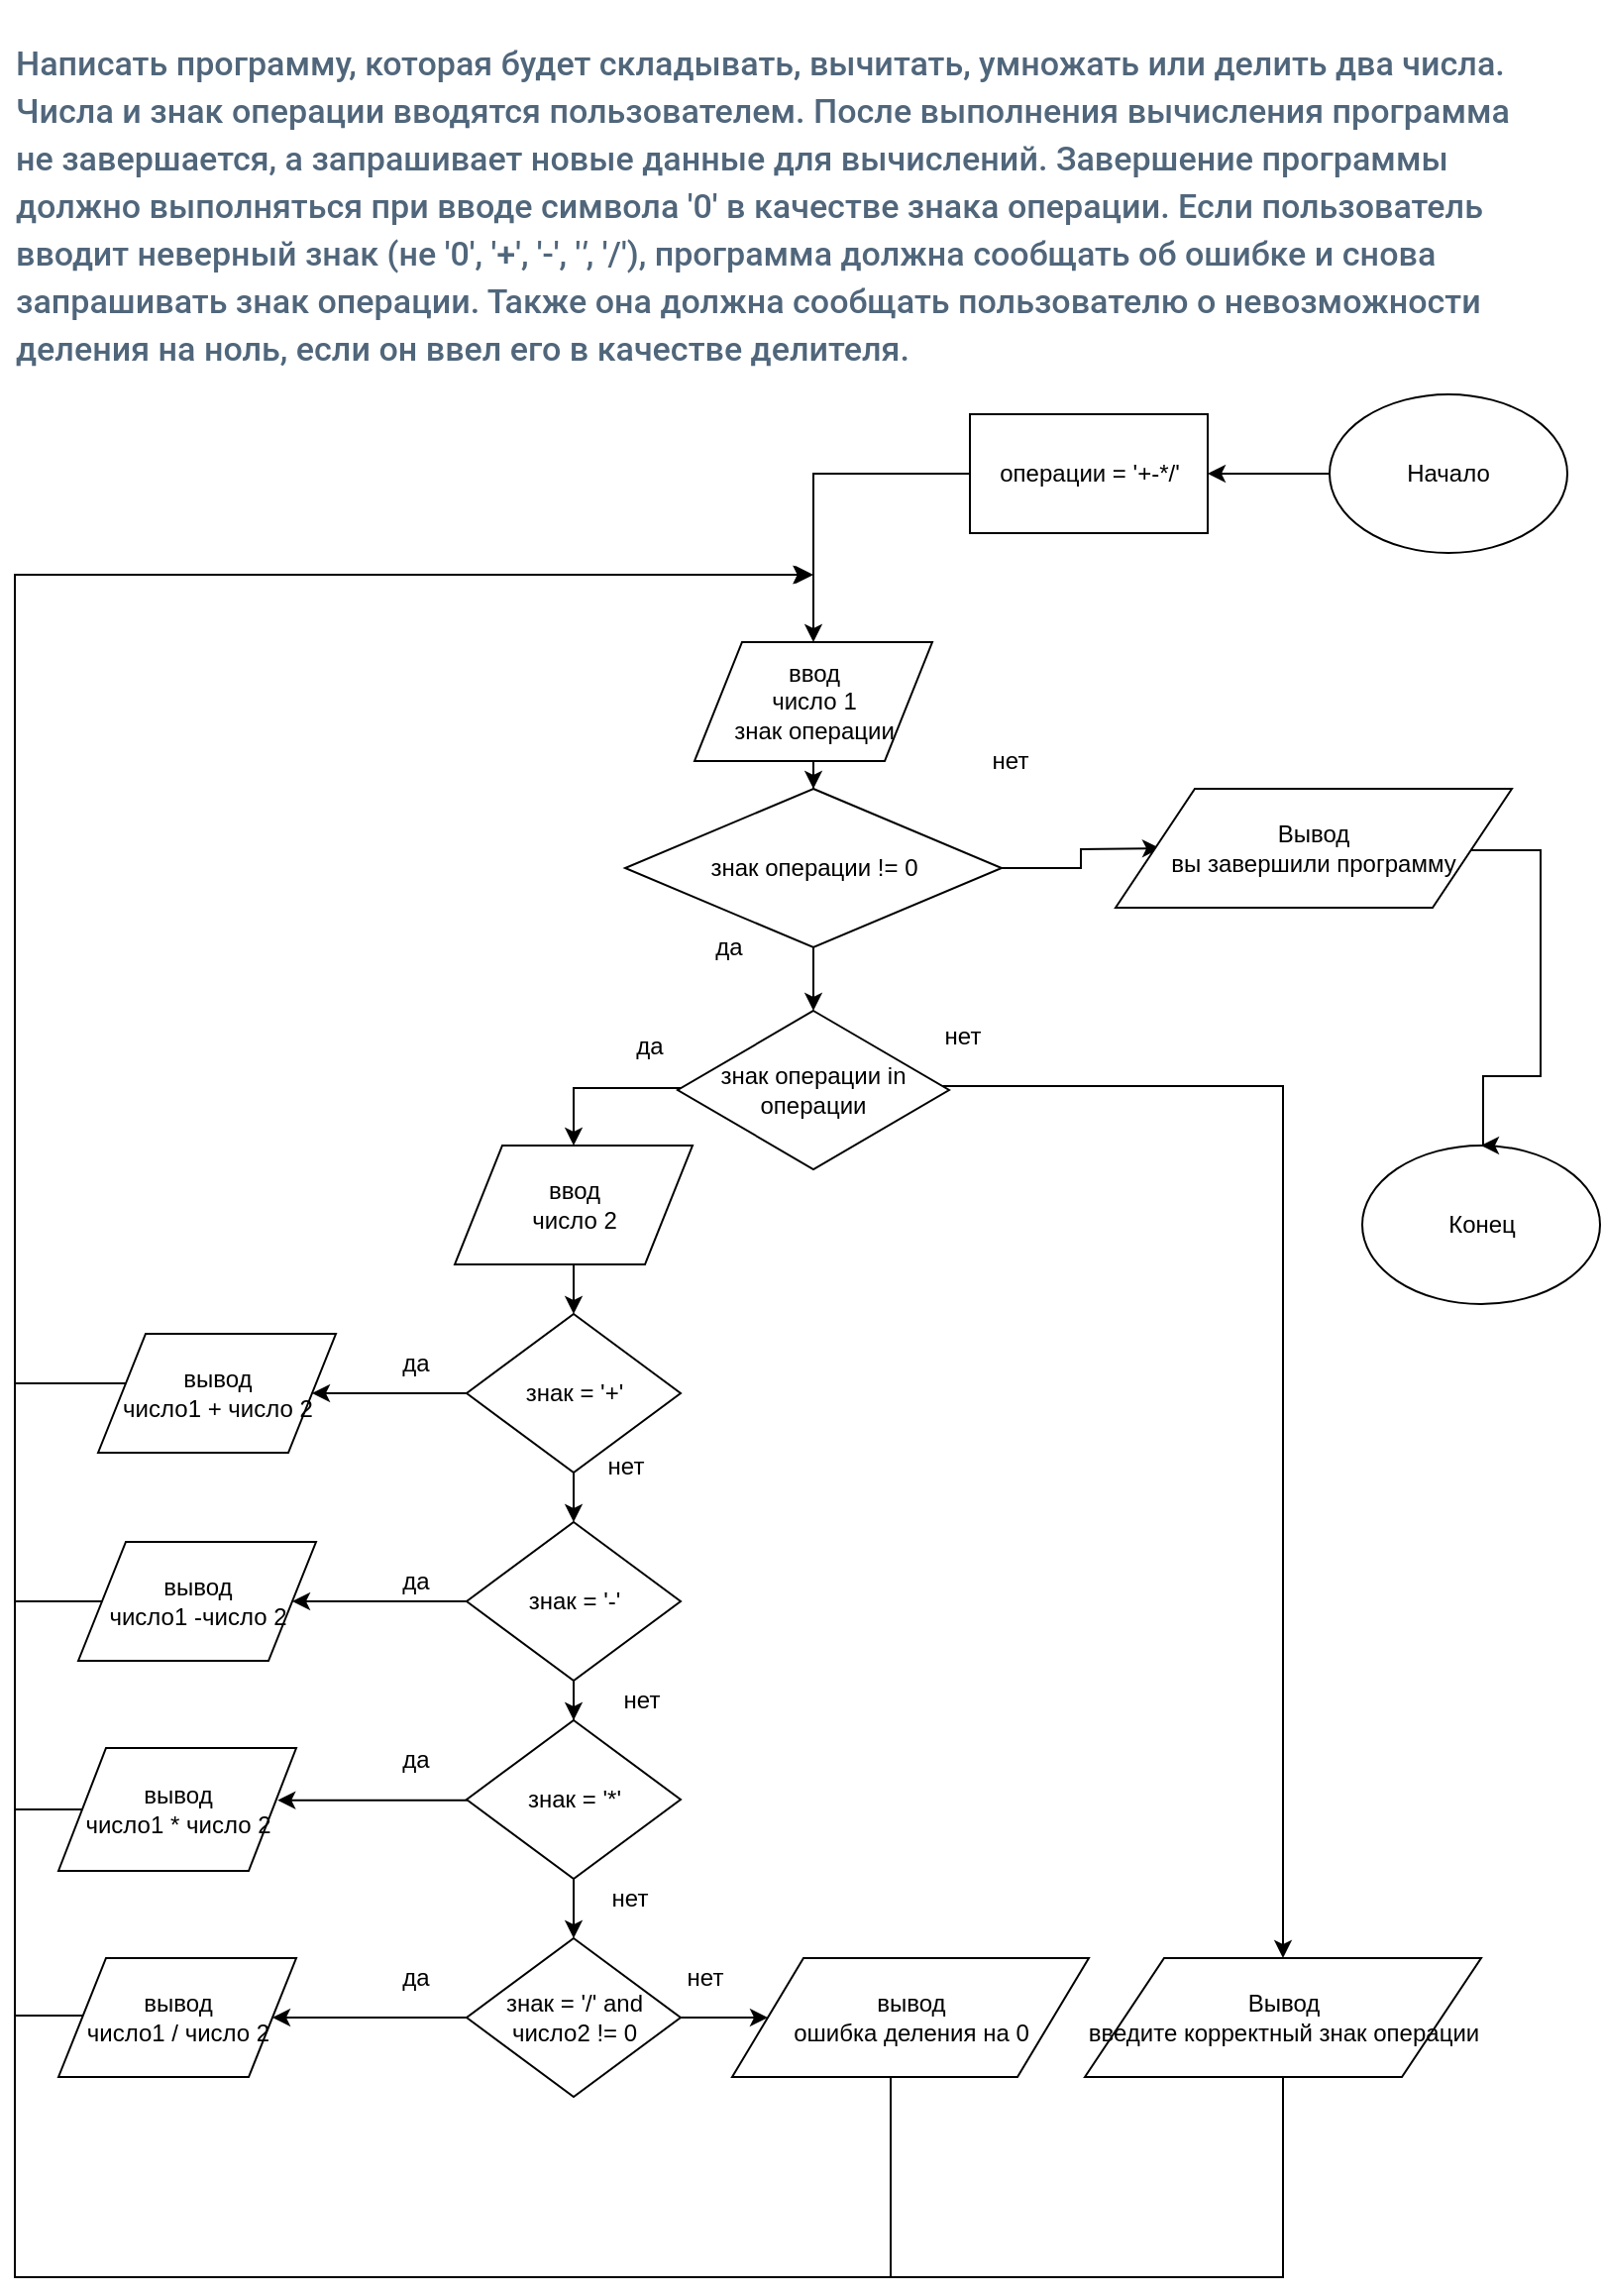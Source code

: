 <mxfile version="12.2.3" type="github" pages="4">
  <diagram id="CWwAkL2fOihtjybC1bDE" name="Task 2-1">
    <mxGraphModel dx="2011" dy="1069" grid="1" gridSize="10" guides="1" tooltips="1" connect="1" arrows="1" fold="1" page="1" pageScale="1" pageWidth="827" pageHeight="1169" math="0" shadow="0">
      <root>
        <mxCell id="0"/>
        <mxCell id="1" parent="0"/>
        <mxCell id="OtLc_l3Oetv-ATF042nH-23" value="" style="edgeStyle=orthogonalEdgeStyle;rounded=0;orthogonalLoop=1;jettySize=auto;html=1;" parent="1" source="OtLc_l3Oetv-ATF042nH-1" target="OtLc_l3Oetv-ATF042nH-9" edge="1">
          <mxGeometry relative="1" as="geometry"/>
        </mxCell>
        <mxCell id="OtLc_l3Oetv-ATF042nH-1" value="Начало" style="ellipse;whiteSpace=wrap;html=1;" parent="1" vertex="1">
          <mxGeometry x="690" y="209" width="120" height="80" as="geometry"/>
        </mxCell>
        <mxCell id="OtLc_l3Oetv-ATF042nH-25" value="" style="edgeStyle=orthogonalEdgeStyle;rounded=0;orthogonalLoop=1;jettySize=auto;html=1;" parent="1" source="OtLc_l3Oetv-ATF042nH-3" target="OtLc_l3Oetv-ATF042nH-5" edge="1">
          <mxGeometry relative="1" as="geometry"/>
        </mxCell>
        <mxCell id="OtLc_l3Oetv-ATF042nH-3" value="ввод&lt;br&gt;число 1&lt;br&gt;знак операции" style="shape=parallelogram;perimeter=parallelogramPerimeter;whiteSpace=wrap;html=1;" parent="1" vertex="1">
          <mxGeometry x="369.5" y="334" width="120" height="60" as="geometry"/>
        </mxCell>
        <mxCell id="OtLc_l3Oetv-ATF042nH-26" value="" style="edgeStyle=orthogonalEdgeStyle;rounded=0;orthogonalLoop=1;jettySize=auto;html=1;" parent="1" source="OtLc_l3Oetv-ATF042nH-5" target="OtLc_l3Oetv-ATF042nH-10" edge="1">
          <mxGeometry relative="1" as="geometry"/>
        </mxCell>
        <mxCell id="OtLc_l3Oetv-ATF042nH-63" value="" style="edgeStyle=orthogonalEdgeStyle;rounded=0;orthogonalLoop=1;jettySize=auto;html=1;" parent="1" source="OtLc_l3Oetv-ATF042nH-5" edge="1">
          <mxGeometry relative="1" as="geometry">
            <mxPoint x="604.5" y="438" as="targetPoint"/>
          </mxGeometry>
        </mxCell>
        <mxCell id="OtLc_l3Oetv-ATF042nH-5" value="знак операции != 0" style="rhombus;whiteSpace=wrap;html=1;" parent="1" vertex="1">
          <mxGeometry x="334.5" y="408" width="190" height="80" as="geometry"/>
        </mxCell>
        <mxCell id="OtLc_l3Oetv-ATF042nH-30" value="" style="edgeStyle=orthogonalEdgeStyle;rounded=0;orthogonalLoop=1;jettySize=auto;html=1;" parent="1" source="OtLc_l3Oetv-ATF042nH-6" target="OtLc_l3Oetv-ATF042nH-8" edge="1">
          <mxGeometry relative="1" as="geometry"/>
        </mxCell>
        <mxCell id="OtLc_l3Oetv-ATF042nH-6" value="ввод&lt;br&gt;число 2&lt;br&gt;" style="shape=parallelogram;perimeter=parallelogramPerimeter;whiteSpace=wrap;html=1;" parent="1" vertex="1">
          <mxGeometry x="248.5" y="588" width="120" height="60" as="geometry"/>
        </mxCell>
        <mxCell id="OtLc_l3Oetv-ATF042nH-44" style="edgeStyle=orthogonalEdgeStyle;rounded=0;orthogonalLoop=1;jettySize=auto;html=1;" parent="1" source="OtLc_l3Oetv-ATF042nH-7" edge="1">
          <mxGeometry relative="1" as="geometry">
            <mxPoint x="428.5" y="300" as="targetPoint"/>
            <Array as="points">
              <mxPoint x="666.5" y="1159"/>
              <mxPoint x="26.5" y="1159"/>
              <mxPoint x="26.5" y="300"/>
              <mxPoint x="376.5" y="300"/>
            </Array>
          </mxGeometry>
        </mxCell>
        <mxCell id="OtLc_l3Oetv-ATF042nH-7" value="Вывод &lt;br&gt;введите корректный знак операции" style="shape=parallelogram;perimeter=parallelogramPerimeter;whiteSpace=wrap;html=1;" parent="1" vertex="1">
          <mxGeometry x="566.5" y="998" width="200" height="60" as="geometry"/>
        </mxCell>
        <mxCell id="OtLc_l3Oetv-ATF042nH-31" value="" style="edgeStyle=orthogonalEdgeStyle;rounded=0;orthogonalLoop=1;jettySize=auto;html=1;" parent="1" source="OtLc_l3Oetv-ATF042nH-8" target="OtLc_l3Oetv-ATF042nH-18" edge="1">
          <mxGeometry relative="1" as="geometry"/>
        </mxCell>
        <mxCell id="OtLc_l3Oetv-ATF042nH-32" value="" style="edgeStyle=orthogonalEdgeStyle;rounded=0;orthogonalLoop=1;jettySize=auto;html=1;" parent="1" source="OtLc_l3Oetv-ATF042nH-8" target="OtLc_l3Oetv-ATF042nH-15" edge="1">
          <mxGeometry relative="1" as="geometry"/>
        </mxCell>
        <mxCell id="OtLc_l3Oetv-ATF042nH-8" value="знак = &#39;+&#39;" style="rhombus;whiteSpace=wrap;html=1;" parent="1" vertex="1">
          <mxGeometry x="254.5" y="673" width="108" height="80" as="geometry"/>
        </mxCell>
        <mxCell id="OtLc_l3Oetv-ATF042nH-24" value="" style="edgeStyle=orthogonalEdgeStyle;rounded=0;orthogonalLoop=1;jettySize=auto;html=1;" parent="1" source="OtLc_l3Oetv-ATF042nH-9" target="OtLc_l3Oetv-ATF042nH-3" edge="1">
          <mxGeometry relative="1" as="geometry"/>
        </mxCell>
        <mxCell id="OtLc_l3Oetv-ATF042nH-9" value="операции = &#39;+-*/&#39;" style="rounded=0;whiteSpace=wrap;html=1;" parent="1" vertex="1">
          <mxGeometry x="508.5" y="219" width="120" height="60" as="geometry"/>
        </mxCell>
        <mxCell id="OtLc_l3Oetv-ATF042nH-29" style="edgeStyle=orthogonalEdgeStyle;rounded=0;orthogonalLoop=1;jettySize=auto;html=1;entryX=0.5;entryY=0;entryDx=0;entryDy=0;" parent="1" source="OtLc_l3Oetv-ATF042nH-10" target="OtLc_l3Oetv-ATF042nH-6" edge="1">
          <mxGeometry relative="1" as="geometry">
            <Array as="points">
              <mxPoint x="308.5" y="559"/>
            </Array>
          </mxGeometry>
        </mxCell>
        <mxCell id="OtLc_l3Oetv-ATF042nH-41" style="edgeStyle=orthogonalEdgeStyle;rounded=0;orthogonalLoop=1;jettySize=auto;html=1;entryX=0.5;entryY=0;entryDx=0;entryDy=0;" parent="1" source="OtLc_l3Oetv-ATF042nH-10" target="OtLc_l3Oetv-ATF042nH-7" edge="1">
          <mxGeometry relative="1" as="geometry">
            <Array as="points">
              <mxPoint x="666.5" y="558"/>
            </Array>
          </mxGeometry>
        </mxCell>
        <mxCell id="OtLc_l3Oetv-ATF042nH-10" value="знак операции in операции" style="rhombus;whiteSpace=wrap;html=1;" parent="1" vertex="1">
          <mxGeometry x="361" y="520" width="137" height="80" as="geometry"/>
        </mxCell>
        <mxCell id="OtLc_l3Oetv-ATF042nH-11" value="да" style="text;html=1;strokeColor=none;fillColor=none;align=center;verticalAlign=middle;whiteSpace=wrap;rounded=0;" parent="1" vertex="1">
          <mxGeometry x="326.5" y="528" width="40" height="20" as="geometry"/>
        </mxCell>
        <mxCell id="OtLc_l3Oetv-ATF042nH-12" value="нет" style="text;html=1;strokeColor=none;fillColor=none;align=center;verticalAlign=middle;whiteSpace=wrap;rounded=0;" parent="1" vertex="1">
          <mxGeometry x="484.5" y="523" width="40" height="20" as="geometry"/>
        </mxCell>
        <mxCell id="OtLc_l3Oetv-ATF042nH-13" value="да" style="text;html=1;strokeColor=none;fillColor=none;align=center;verticalAlign=middle;whiteSpace=wrap;rounded=0;" parent="1" vertex="1">
          <mxGeometry x="366.5" y="478" width="40" height="20" as="geometry"/>
        </mxCell>
        <mxCell id="OtLc_l3Oetv-ATF042nH-14" value="нет" style="text;html=1;strokeColor=none;fillColor=none;align=center;verticalAlign=middle;whiteSpace=wrap;rounded=0;" parent="1" vertex="1">
          <mxGeometry x="508.5" y="384" width="40" height="20" as="geometry"/>
        </mxCell>
        <mxCell id="OtLc_l3Oetv-ATF042nH-33" value="" style="edgeStyle=orthogonalEdgeStyle;rounded=0;orthogonalLoop=1;jettySize=auto;html=1;" parent="1" source="OtLc_l3Oetv-ATF042nH-15" target="OtLc_l3Oetv-ATF042nH-19" edge="1">
          <mxGeometry relative="1" as="geometry"/>
        </mxCell>
        <mxCell id="OtLc_l3Oetv-ATF042nH-34" value="" style="edgeStyle=orthogonalEdgeStyle;rounded=0;orthogonalLoop=1;jettySize=auto;html=1;" parent="1" source="OtLc_l3Oetv-ATF042nH-15" target="OtLc_l3Oetv-ATF042nH-16" edge="1">
          <mxGeometry relative="1" as="geometry"/>
        </mxCell>
        <mxCell id="OtLc_l3Oetv-ATF042nH-15" value="знак = &#39;-&#39;" style="rhombus;whiteSpace=wrap;html=1;" parent="1" vertex="1">
          <mxGeometry x="254.5" y="778" width="108" height="80" as="geometry"/>
        </mxCell>
        <mxCell id="OtLc_l3Oetv-ATF042nH-35" value="" style="edgeStyle=orthogonalEdgeStyle;rounded=0;orthogonalLoop=1;jettySize=auto;html=1;" parent="1" source="OtLc_l3Oetv-ATF042nH-16" target="OtLc_l3Oetv-ATF042nH-17" edge="1">
          <mxGeometry relative="1" as="geometry"/>
        </mxCell>
        <mxCell id="OtLc_l3Oetv-ATF042nH-37" value="" style="edgeStyle=orthogonalEdgeStyle;rounded=0;orthogonalLoop=1;jettySize=auto;html=1;entryX=0.922;entryY=0.425;entryDx=0;entryDy=0;entryPerimeter=0;" parent="1" edge="1">
          <mxGeometry relative="1" as="geometry">
            <mxPoint x="159.128" y="918.372" as="targetPoint"/>
            <Array as="points">
              <mxPoint x="228.5" y="918"/>
            </Array>
            <mxPoint x="255.002" y="918.372" as="sourcePoint"/>
          </mxGeometry>
        </mxCell>
        <mxCell id="OtLc_l3Oetv-ATF042nH-16" value="знак = &#39;*&#39;" style="rhombus;whiteSpace=wrap;html=1;" parent="1" vertex="1">
          <mxGeometry x="254.5" y="878" width="108" height="80" as="geometry"/>
        </mxCell>
        <mxCell id="OtLc_l3Oetv-ATF042nH-39" value="" style="edgeStyle=orthogonalEdgeStyle;rounded=0;orthogonalLoop=1;jettySize=auto;html=1;entryX=1;entryY=0.5;entryDx=0;entryDy=0;" parent="1" source="OtLc_l3Oetv-ATF042nH-17" target="OtLc_l3Oetv-ATF042nH-21" edge="1">
          <mxGeometry relative="1" as="geometry">
            <mxPoint x="174.5" y="1028" as="targetPoint"/>
          </mxGeometry>
        </mxCell>
        <mxCell id="OtLc_l3Oetv-ATF042nH-40" value="" style="edgeStyle=orthogonalEdgeStyle;rounded=0;orthogonalLoop=1;jettySize=auto;html=1;" parent="1" source="OtLc_l3Oetv-ATF042nH-17" target="OtLc_l3Oetv-ATF042nH-22" edge="1">
          <mxGeometry relative="1" as="geometry"/>
        </mxCell>
        <mxCell id="OtLc_l3Oetv-ATF042nH-17" value="знак = &#39;/&#39; and число2 != 0" style="rhombus;whiteSpace=wrap;html=1;" parent="1" vertex="1">
          <mxGeometry x="254.5" y="988" width="108" height="80" as="geometry"/>
        </mxCell>
        <mxCell id="OtLc_l3Oetv-ATF042nH-53" style="edgeStyle=orthogonalEdgeStyle;rounded=0;orthogonalLoop=1;jettySize=auto;html=1;" parent="1" source="OtLc_l3Oetv-ATF042nH-18" edge="1">
          <mxGeometry relative="1" as="geometry">
            <mxPoint x="428.5" y="300" as="targetPoint"/>
            <Array as="points">
              <mxPoint x="26.5" y="708"/>
              <mxPoint x="26.5" y="300"/>
            </Array>
          </mxGeometry>
        </mxCell>
        <mxCell id="OtLc_l3Oetv-ATF042nH-18" value="вывод&lt;br&gt;число1 + число 2" style="shape=parallelogram;perimeter=parallelogramPerimeter;whiteSpace=wrap;html=1;" parent="1" vertex="1">
          <mxGeometry x="68.5" y="683" width="120" height="60" as="geometry"/>
        </mxCell>
        <mxCell id="OtLc_l3Oetv-ATF042nH-55" value="" style="edgeStyle=orthogonalEdgeStyle;rounded=0;orthogonalLoop=1;jettySize=auto;html=1;" parent="1" source="OtLc_l3Oetv-ATF042nH-19" edge="1">
          <mxGeometry relative="1" as="geometry">
            <mxPoint x="428.5" y="300" as="targetPoint"/>
            <Array as="points">
              <mxPoint x="26.5" y="818"/>
              <mxPoint x="26.5" y="300"/>
            </Array>
          </mxGeometry>
        </mxCell>
        <mxCell id="OtLc_l3Oetv-ATF042nH-19" value="вывод&lt;br&gt;число1 -число 2" style="shape=parallelogram;perimeter=parallelogramPerimeter;whiteSpace=wrap;html=1;" parent="1" vertex="1">
          <mxGeometry x="58.5" y="788" width="120" height="60" as="geometry"/>
        </mxCell>
        <mxCell id="OtLc_l3Oetv-ATF042nH-58" value="" style="edgeStyle=orthogonalEdgeStyle;rounded=0;orthogonalLoop=1;jettySize=auto;html=1;" parent="1" source="OtLc_l3Oetv-ATF042nH-20" edge="1">
          <mxGeometry relative="1" as="geometry">
            <mxPoint x="428.5" y="300" as="targetPoint"/>
            <Array as="points">
              <mxPoint x="26.5" y="923"/>
              <mxPoint x="26.5" y="300"/>
              <mxPoint x="376.5" y="300"/>
            </Array>
          </mxGeometry>
        </mxCell>
        <mxCell id="OtLc_l3Oetv-ATF042nH-20" value="вывод&lt;br&gt;число1 * число 2" style="shape=parallelogram;perimeter=parallelogramPerimeter;whiteSpace=wrap;html=1;" parent="1" vertex="1">
          <mxGeometry x="48.5" y="892" width="120" height="62" as="geometry"/>
        </mxCell>
        <mxCell id="OtLc_l3Oetv-ATF042nH-61" value="" style="edgeStyle=orthogonalEdgeStyle;rounded=0;orthogonalLoop=1;jettySize=auto;html=1;" parent="1" source="OtLc_l3Oetv-ATF042nH-21" edge="1">
          <mxGeometry relative="1" as="geometry">
            <mxPoint x="429.5" y="300" as="targetPoint"/>
            <Array as="points">
              <mxPoint x="26.5" y="1027"/>
              <mxPoint x="26.5" y="300"/>
              <mxPoint x="381.5" y="300"/>
            </Array>
          </mxGeometry>
        </mxCell>
        <mxCell id="OtLc_l3Oetv-ATF042nH-21" value="вывод&lt;br&gt;число1 / число 2" style="shape=parallelogram;perimeter=parallelogramPerimeter;whiteSpace=wrap;html=1;" parent="1" vertex="1">
          <mxGeometry x="48.5" y="998" width="120" height="60" as="geometry"/>
        </mxCell>
        <mxCell id="OtLc_l3Oetv-ATF042nH-47" style="edgeStyle=orthogonalEdgeStyle;rounded=0;orthogonalLoop=1;jettySize=auto;html=1;" parent="1" source="OtLc_l3Oetv-ATF042nH-22" edge="1">
          <mxGeometry relative="1" as="geometry">
            <mxPoint x="428.5" y="300" as="targetPoint"/>
            <Array as="points">
              <mxPoint x="468.5" y="1159"/>
              <mxPoint x="26.5" y="1159"/>
              <mxPoint x="26.5" y="300"/>
              <mxPoint x="376.5" y="300"/>
            </Array>
          </mxGeometry>
        </mxCell>
        <mxCell id="OtLc_l3Oetv-ATF042nH-22" value="вывод&lt;br&gt;ошибка деления на 0" style="shape=parallelogram;perimeter=parallelogramPerimeter;whiteSpace=wrap;html=1;" parent="1" vertex="1">
          <mxGeometry x="388.5" y="998" width="180" height="60" as="geometry"/>
        </mxCell>
        <mxCell id="OtLc_l3Oetv-ATF042nH-64" value="Конец" style="ellipse;whiteSpace=wrap;html=1;" parent="1" vertex="1">
          <mxGeometry x="706.5" y="588" width="120" height="80" as="geometry"/>
        </mxCell>
        <mxCell id="OtLc_l3Oetv-ATF042nH-67" value="" style="edgeStyle=orthogonalEdgeStyle;rounded=0;orthogonalLoop=1;jettySize=auto;html=1;entryX=0.5;entryY=0;entryDx=0;entryDy=0;" parent="1" source="OtLc_l3Oetv-ATF042nH-65" target="OtLc_l3Oetv-ATF042nH-64" edge="1">
          <mxGeometry relative="1" as="geometry">
            <mxPoint x="806.5" y="488" as="targetPoint"/>
            <Array as="points">
              <mxPoint x="796.5" y="439"/>
              <mxPoint x="796.5" y="553"/>
              <mxPoint x="767.5" y="553"/>
            </Array>
          </mxGeometry>
        </mxCell>
        <mxCell id="OtLc_l3Oetv-ATF042nH-65" value="Вывод &lt;br&gt;вы завершили программу" style="shape=parallelogram;perimeter=parallelogramPerimeter;whiteSpace=wrap;html=1;" parent="1" vertex="1">
          <mxGeometry x="582" y="408" width="200" height="60" as="geometry"/>
        </mxCell>
        <mxCell id="OtLc_l3Oetv-ATF042nH-69" value="да" style="text;html=1;strokeColor=none;fillColor=none;align=center;verticalAlign=middle;whiteSpace=wrap;rounded=0;" parent="1" vertex="1">
          <mxGeometry x="208.5" y="688" width="40" height="20" as="geometry"/>
        </mxCell>
        <mxCell id="OtLc_l3Oetv-ATF042nH-70" value="да" style="text;html=1;strokeColor=none;fillColor=none;align=center;verticalAlign=middle;whiteSpace=wrap;rounded=0;" parent="1" vertex="1">
          <mxGeometry x="208.5" y="798" width="40" height="20" as="geometry"/>
        </mxCell>
        <mxCell id="OtLc_l3Oetv-ATF042nH-71" value="да" style="text;html=1;strokeColor=none;fillColor=none;align=center;verticalAlign=middle;whiteSpace=wrap;rounded=0;" parent="1" vertex="1">
          <mxGeometry x="208.5" y="888" width="40" height="20" as="geometry"/>
        </mxCell>
        <mxCell id="OtLc_l3Oetv-ATF042nH-72" value="да" style="text;html=1;strokeColor=none;fillColor=none;align=center;verticalAlign=middle;whiteSpace=wrap;rounded=0;" parent="1" vertex="1">
          <mxGeometry x="208.5" y="998" width="40" height="20" as="geometry"/>
        </mxCell>
        <mxCell id="OtLc_l3Oetv-ATF042nH-73" value="нет" style="text;html=1;strokeColor=none;fillColor=none;align=center;verticalAlign=middle;whiteSpace=wrap;rounded=0;" parent="1" vertex="1">
          <mxGeometry x="314.5" y="740" width="40" height="20" as="geometry"/>
        </mxCell>
        <mxCell id="OtLc_l3Oetv-ATF042nH-74" value="нет" style="text;html=1;strokeColor=none;fillColor=none;align=center;verticalAlign=middle;whiteSpace=wrap;rounded=0;" parent="1" vertex="1">
          <mxGeometry x="322.5" y="858" width="40" height="20" as="geometry"/>
        </mxCell>
        <mxCell id="OtLc_l3Oetv-ATF042nH-75" value="нет" style="text;html=1;strokeColor=none;fillColor=none;align=center;verticalAlign=middle;whiteSpace=wrap;rounded=0;" parent="1" vertex="1">
          <mxGeometry x="316.5" y="958" width="40" height="20" as="geometry"/>
        </mxCell>
        <mxCell id="OtLc_l3Oetv-ATF042nH-76" value="нет" style="text;html=1;strokeColor=none;fillColor=none;align=center;verticalAlign=middle;whiteSpace=wrap;rounded=0;" parent="1" vertex="1">
          <mxGeometry x="354.5" y="998" width="40" height="20" as="geometry"/>
        </mxCell>
        <mxCell id="20eChf5AG5GrlfZ_8zUi-3" value="&lt;h3 style=&quot;box-sizing: border-box ; font-family: &amp;#34;roboto&amp;#34; , &amp;#34;san francisco&amp;#34; , &amp;#34;helvetica neue&amp;#34; , &amp;#34;helvetica&amp;#34; , &amp;#34;arial&amp;#34; ; font-weight: 500 ; line-height: 24px ; color: rgb(80 , 102 , 123) ; margin-top: 20px ; margin-bottom: 10px ; font-size: 17px ; background-color: rgb(255 , 255 , 255)&quot;&gt;Написать программу, которая будет складывать, вычитать, умножать или делить два числа. Числа и знак операции вводятся пользователем. После выполнения вычисления программа не завершается, а запрашивает новые данные для вычислений. Завершение программы должно выполняться при вводе символа &#39;0&#39; в качестве знака операции. Если пользователь вводит неверный знак (не &#39;0&#39;, &#39;+&#39;, &#39;-&#39;, &#39;&lt;em style=&quot;box-sizing: border-box&quot;&gt;&#39;&lt;/em&gt;, &#39;/&#39;), программа должна сообщать об ошибке и снова запрашивать знак операции. Также она должна сообщать пользователю о невозможности деления на ноль, если он ввел его в качестве делителя.&lt;/h3&gt;" style="text;html=1;strokeColor=none;fillColor=none;spacing=5;spacingTop=-20;whiteSpace=wrap;overflow=hidden;rounded=0;" vertex="1" parent="1">
          <mxGeometry x="21.5" y="20" width="770" height="280" as="geometry"/>
        </mxCell>
      </root>
    </mxGraphModel>
  </diagram>
  <diagram id="VYC4QHwjiXYXhQdHHb8H" name="Tak 2-3">
    <mxGraphModel dx="1408" dy="748" grid="1" gridSize="10" guides="1" tooltips="1" connect="1" arrows="1" fold="1" page="1" pageScale="1" pageWidth="827" pageHeight="1169" math="0" shadow="0">
      <root>
        <mxCell id="lGTuVKDiZQkKBE3Gu2LE-0"/>
        <mxCell id="lGTuVKDiZQkKBE3Gu2LE-1" parent="lGTuVKDiZQkKBE3Gu2LE-0"/>
        <mxCell id="RgZeZMgH2easxuy1TkRL-0" value="&lt;h1&gt;&lt;span style=&quot;background-color: transparent ; color: rgb(44 , 45 , 48) ; font-family: &amp;#34;arial&amp;#34; ; font-size: 16pt ; white-space: pre-wrap ; font-weight: normal&quot;&gt;Сформировать из введенного числа обратное по порядку входящих в него цифр и вывести на экран. Например, если введено число 3486, то надо вывести 6843.&lt;/span&gt;&lt;br&gt;&lt;/h1&gt;" style="text;html=1;strokeColor=none;fillColor=none;spacing=5;spacingTop=-20;whiteSpace=wrap;overflow=hidden;rounded=0;" parent="lGTuVKDiZQkKBE3Gu2LE-1" vertex="1">
          <mxGeometry x="20" y="20" width="670" height="90" as="geometry"/>
        </mxCell>
        <mxCell id="RgZeZMgH2easxuy1TkRL-15" value="" style="edgeStyle=orthogonalEdgeStyle;rounded=0;orthogonalLoop=1;jettySize=auto;html=1;" parent="lGTuVKDiZQkKBE3Gu2LE-1" source="RgZeZMgH2easxuy1TkRL-3" target="RgZeZMgH2easxuy1TkRL-4" edge="1">
          <mxGeometry relative="1" as="geometry"/>
        </mxCell>
        <mxCell id="RgZeZMgH2easxuy1TkRL-3" value="Начало" style="ellipse;whiteSpace=wrap;html=1;" parent="lGTuVKDiZQkKBE3Gu2LE-1" vertex="1">
          <mxGeometry x="293" y="130" width="120" height="80" as="geometry"/>
        </mxCell>
        <mxCell id="RgZeZMgH2easxuy1TkRL-16" value="" style="edgeStyle=orthogonalEdgeStyle;rounded=0;orthogonalLoop=1;jettySize=auto;html=1;" parent="lGTuVKDiZQkKBE3Gu2LE-1" source="RgZeZMgH2easxuy1TkRL-4" target="RgZeZMgH2easxuy1TkRL-5" edge="1">
          <mxGeometry relative="1" as="geometry"/>
        </mxCell>
        <mxCell id="RgZeZMgH2easxuy1TkRL-4" value="Ввод&lt;br&gt;&amp;nbsp;number = input(введите число)" style="shape=parallelogram;perimeter=parallelogramPerimeter;whiteSpace=wrap;html=1;" parent="lGTuVKDiZQkKBE3Gu2LE-1" vertex="1">
          <mxGeometry x="229.5" y="260" width="247" height="70" as="geometry"/>
        </mxCell>
        <mxCell id="RgZeZMgH2easxuy1TkRL-17" value="" style="edgeStyle=orthogonalEdgeStyle;rounded=0;orthogonalLoop=1;jettySize=auto;html=1;" parent="lGTuVKDiZQkKBE3Gu2LE-1" source="RgZeZMgH2easxuy1TkRL-5" target="RgZeZMgH2easxuy1TkRL-6" edge="1">
          <mxGeometry relative="1" as="geometry"/>
        </mxCell>
        <mxCell id="RgZeZMgH2easxuy1TkRL-5" value="rev_num = &#39;&#39;" style="rounded=0;whiteSpace=wrap;html=1;" parent="lGTuVKDiZQkKBE3Gu2LE-1" vertex="1">
          <mxGeometry x="293" y="370" width="120" height="60" as="geometry"/>
        </mxCell>
        <mxCell id="RgZeZMgH2easxuy1TkRL-8" style="edgeStyle=orthogonalEdgeStyle;rounded=0;orthogonalLoop=1;jettySize=auto;html=1;" parent="lGTuVKDiZQkKBE3Gu2LE-1" source="RgZeZMgH2easxuy1TkRL-6" target="RgZeZMgH2easxuy1TkRL-7" edge="1">
          <mxGeometry relative="1" as="geometry"/>
        </mxCell>
        <mxCell id="RgZeZMgH2easxuy1TkRL-13" style="edgeStyle=orthogonalEdgeStyle;rounded=0;orthogonalLoop=1;jettySize=auto;html=1;entryX=0;entryY=0.5;entryDx=0;entryDy=0;" parent="lGTuVKDiZQkKBE3Gu2LE-1" source="RgZeZMgH2easxuy1TkRL-6" target="RgZeZMgH2easxuy1TkRL-10" edge="1">
          <mxGeometry relative="1" as="geometry"/>
        </mxCell>
        <mxCell id="RgZeZMgH2easxuy1TkRL-6" value="number // 10 &amp;gt;0" style="rhombus;whiteSpace=wrap;html=1;" parent="lGTuVKDiZQkKBE3Gu2LE-1" vertex="1">
          <mxGeometry x="268" y="475" width="170" height="80" as="geometry"/>
        </mxCell>
        <mxCell id="RgZeZMgH2easxuy1TkRL-9" style="edgeStyle=orthogonalEdgeStyle;rounded=0;orthogonalLoop=1;jettySize=auto;html=1;entryX=0;entryY=0.5;entryDx=0;entryDy=0;" parent="lGTuVKDiZQkKBE3Gu2LE-1" source="RgZeZMgH2easxuy1TkRL-7" target="RgZeZMgH2easxuy1TkRL-6" edge="1">
          <mxGeometry relative="1" as="geometry">
            <Array as="points">
              <mxPoint x="360" y="690"/>
              <mxPoint x="170" y="690"/>
              <mxPoint x="170" y="515"/>
            </Array>
          </mxGeometry>
        </mxCell>
        <mxCell id="RgZeZMgH2easxuy1TkRL-7" value="rev_num += number%10&lt;br&gt;&lt;br&gt;number //=10" style="rounded=0;whiteSpace=wrap;html=1;" parent="lGTuVKDiZQkKBE3Gu2LE-1" vertex="1">
          <mxGeometry x="253" y="600" width="200" height="60" as="geometry"/>
        </mxCell>
        <mxCell id="RgZeZMgH2easxuy1TkRL-14" style="edgeStyle=orthogonalEdgeStyle;rounded=0;orthogonalLoop=1;jettySize=auto;html=1;" parent="lGTuVKDiZQkKBE3Gu2LE-1" source="RgZeZMgH2easxuy1TkRL-10" target="RgZeZMgH2easxuy1TkRL-12" edge="1">
          <mxGeometry relative="1" as="geometry"/>
        </mxCell>
        <mxCell id="RgZeZMgH2easxuy1TkRL-10" value="Вывод&lt;br&gt;rev_num" style="shape=parallelogram;perimeter=parallelogramPerimeter;whiteSpace=wrap;html=1;" parent="lGTuVKDiZQkKBE3Gu2LE-1" vertex="1">
          <mxGeometry x="540" y="485" width="120" height="60" as="geometry"/>
        </mxCell>
        <mxCell id="RgZeZMgH2easxuy1TkRL-12" value="Конец" style="ellipse;whiteSpace=wrap;html=1;" parent="lGTuVKDiZQkKBE3Gu2LE-1" vertex="1">
          <mxGeometry x="540" y="640" width="120" height="80" as="geometry"/>
        </mxCell>
        <mxCell id="iSrfKTXhpsOFVOx3znaE-0" value="Да" style="text;html=1;resizable=0;points=[];autosize=1;align=left;verticalAlign=top;spacingTop=-4;" vertex="1" parent="lGTuVKDiZQkKBE3Gu2LE-1">
          <mxGeometry x="355" y="564" width="30" height="20" as="geometry"/>
        </mxCell>
        <mxCell id="iSrfKTXhpsOFVOx3znaE-1" value="Нет" style="text;html=1;resizable=0;points=[];autosize=1;align=left;verticalAlign=top;spacingTop=-4;" vertex="1" parent="lGTuVKDiZQkKBE3Gu2LE-1">
          <mxGeometry x="433" y="495" width="40" height="20" as="geometry"/>
        </mxCell>
      </root>
    </mxGraphModel>
  </diagram>
  <diagram id="PITN7NKYde6Xkrb7bRY6" name="Task2-7">
    <mxGraphModel dx="3643" dy="1496" grid="1" gridSize="10" guides="1" tooltips="1" connect="1" arrows="1" fold="1" page="1" pageScale="1" pageWidth="827" pageHeight="1169" math="0" shadow="0">
      <root>
        <mxCell id="g-Eo6CP6DrlIyl_DQH2s-0"/>
        <mxCell id="g-Eo6CP6DrlIyl_DQH2s-1" parent="g-Eo6CP6DrlIyl_DQH2s-0"/>
        <mxCell id="6RBcItC7hYWBxBe4ZGCl-5" style="edgeStyle=orthogonalEdgeStyle;rounded=0;orthogonalLoop=1;jettySize=auto;html=1;" parent="g-Eo6CP6DrlIyl_DQH2s-1" source="6RBcItC7hYWBxBe4ZGCl-0" target="6RBcItC7hYWBxBe4ZGCl-1" edge="1">
          <mxGeometry relative="1" as="geometry"/>
        </mxCell>
        <mxCell id="6RBcItC7hYWBxBe4ZGCl-0" value="def progress(n)" style="ellipse;whiteSpace=wrap;html=1;" parent="g-Eo6CP6DrlIyl_DQH2s-1" vertex="1">
          <mxGeometry x="-338" y="30" width="120" height="80" as="geometry"/>
        </mxCell>
        <mxCell id="6RBcItC7hYWBxBe4ZGCl-6" style="edgeStyle=orthogonalEdgeStyle;rounded=0;orthogonalLoop=1;jettySize=auto;html=1;" parent="g-Eo6CP6DrlIyl_DQH2s-1" source="6RBcItC7hYWBxBe4ZGCl-1" target="6RBcItC7hYWBxBe4ZGCl-3" edge="1">
          <mxGeometry relative="1" as="geometry"/>
        </mxCell>
        <mxCell id="6RBcItC7hYWBxBe4ZGCl-7" style="edgeStyle=orthogonalEdgeStyle;rounded=0;orthogonalLoop=1;jettySize=auto;html=1;" parent="g-Eo6CP6DrlIyl_DQH2s-1" source="6RBcItC7hYWBxBe4ZGCl-1" target="6RBcItC7hYWBxBe4ZGCl-4" edge="1">
          <mxGeometry relative="1" as="geometry"/>
        </mxCell>
        <mxCell id="6RBcItC7hYWBxBe4ZGCl-1" value="n&amp;gt;0" style="rhombus;whiteSpace=wrap;html=1;" parent="g-Eo6CP6DrlIyl_DQH2s-1" vertex="1">
          <mxGeometry x="-353" y="150" width="150" height="80" as="geometry"/>
        </mxCell>
        <mxCell id="6RBcItC7hYWBxBe4ZGCl-10" style="edgeStyle=orthogonalEdgeStyle;rounded=0;orthogonalLoop=1;jettySize=auto;html=1;entryX=0.5;entryY=0;entryDx=0;entryDy=0;" parent="g-Eo6CP6DrlIyl_DQH2s-1" source="6RBcItC7hYWBxBe4ZGCl-3" target="6RBcItC7hYWBxBe4ZGCl-8" edge="1">
          <mxGeometry relative="1" as="geometry">
            <Array as="points">
              <mxPoint x="-101" y="310"/>
              <mxPoint x="-278" y="310"/>
            </Array>
          </mxGeometry>
        </mxCell>
        <mxCell id="6RBcItC7hYWBxBe4ZGCl-3" value="n + progress(n-1)&amp;nbsp;" style="rounded=0;whiteSpace=wrap;html=1;" parent="g-Eo6CP6DrlIyl_DQH2s-1" vertex="1">
          <mxGeometry x="-180" y="240" width="157" height="60" as="geometry"/>
        </mxCell>
        <mxCell id="6RBcItC7hYWBxBe4ZGCl-9" style="edgeStyle=orthogonalEdgeStyle;rounded=0;orthogonalLoop=1;jettySize=auto;html=1;entryX=0.5;entryY=0;entryDx=0;entryDy=0;" parent="g-Eo6CP6DrlIyl_DQH2s-1" source="6RBcItC7hYWBxBe4ZGCl-4" target="6RBcItC7hYWBxBe4ZGCl-8" edge="1">
          <mxGeometry relative="1" as="geometry">
            <Array as="points">
              <mxPoint x="-423" y="310"/>
              <mxPoint x="-278" y="310"/>
            </Array>
          </mxGeometry>
        </mxCell>
        <mxCell id="6RBcItC7hYWBxBe4ZGCl-4" value="n" style="rounded=0;whiteSpace=wrap;html=1;" parent="g-Eo6CP6DrlIyl_DQH2s-1" vertex="1">
          <mxGeometry x="-453" y="240" width="60" height="60" as="geometry"/>
        </mxCell>
        <mxCell id="6RBcItC7hYWBxBe4ZGCl-8" value="Конец" style="ellipse;whiteSpace=wrap;html=1;" parent="g-Eo6CP6DrlIyl_DQH2s-1" vertex="1">
          <mxGeometry x="-338" y="350" width="120" height="80" as="geometry"/>
        </mxCell>
        <mxCell id="6RBcItC7hYWBxBe4ZGCl-27" value="" style="edgeStyle=orthogonalEdgeStyle;rounded=0;orthogonalLoop=1;jettySize=auto;html=1;" parent="g-Eo6CP6DrlIyl_DQH2s-1" source="6RBcItC7hYWBxBe4ZGCl-12" target="6RBcItC7hYWBxBe4ZGCl-14" edge="1">
          <mxGeometry relative="1" as="geometry"/>
        </mxCell>
        <mxCell id="6RBcItC7hYWBxBe4ZGCl-12" value="Начало" style="ellipse;whiteSpace=wrap;html=1;" parent="g-Eo6CP6DrlIyl_DQH2s-1" vertex="1">
          <mxGeometry x="-513" y="430" width="120" height="80" as="geometry"/>
        </mxCell>
        <mxCell id="6RBcItC7hYWBxBe4ZGCl-28" value="" style="edgeStyle=orthogonalEdgeStyle;rounded=0;orthogonalLoop=1;jettySize=auto;html=1;" parent="g-Eo6CP6DrlIyl_DQH2s-1" source="6RBcItC7hYWBxBe4ZGCl-14" target="6RBcItC7hYWBxBe4ZGCl-15" edge="1">
          <mxGeometry relative="1" as="geometry"/>
        </mxCell>
        <mxCell id="6RBcItC7hYWBxBe4ZGCl-14" value="Ввод n" style="shape=parallelogram;perimeter=parallelogramPerimeter;whiteSpace=wrap;html=1;" parent="g-Eo6CP6DrlIyl_DQH2s-1" vertex="1">
          <mxGeometry x="-513" y="540" width="120" height="60" as="geometry"/>
        </mxCell>
        <mxCell id="6RBcItC7hYWBxBe4ZGCl-30" value="" style="edgeStyle=orthogonalEdgeStyle;rounded=0;orthogonalLoop=1;jettySize=auto;html=1;" parent="g-Eo6CP6DrlIyl_DQH2s-1" source="6RBcItC7hYWBxBe4ZGCl-15" target="6RBcItC7hYWBxBe4ZGCl-25" edge="1">
          <mxGeometry relative="1" as="geometry"/>
        </mxCell>
        <mxCell id="6RBcItC7hYWBxBe4ZGCl-15" value="&lt;pre style=&quot;background-color: rgb(255 , 255 , 255) ; font-family: &amp;#34;consolas&amp;#34;&quot;&gt;sum_progress = &lt;span style=&quot;color: #000080&quot;&gt;int&lt;/span&gt;((&lt;span style=&quot;color: #0000ff&quot;&gt;1 &lt;/span&gt;+ n) * n / &lt;span style=&quot;color: #0000ff&quot;&gt;2&lt;/span&gt;)&lt;/pre&gt;" style="rounded=0;whiteSpace=wrap;html=1;" parent="g-Eo6CP6DrlIyl_DQH2s-1" vertex="1">
          <mxGeometry x="-573" y="620" width="240" height="60" as="geometry"/>
        </mxCell>
        <mxCell id="6RBcItC7hYWBxBe4ZGCl-32" style="edgeStyle=orthogonalEdgeStyle;rounded=0;orthogonalLoop=1;jettySize=auto;html=1;" parent="g-Eo6CP6DrlIyl_DQH2s-1" source="6RBcItC7hYWBxBe4ZGCl-17" target="6RBcItC7hYWBxBe4ZGCl-18" edge="1">
          <mxGeometry relative="1" as="geometry"/>
        </mxCell>
        <mxCell id="6RBcItC7hYWBxBe4ZGCl-35" style="edgeStyle=orthogonalEdgeStyle;rounded=0;orthogonalLoop=1;jettySize=auto;html=1;entryX=0.5;entryY=0;entryDx=0;entryDy=0;" parent="g-Eo6CP6DrlIyl_DQH2s-1" source="6RBcItC7hYWBxBe4ZGCl-17" target="6RBcItC7hYWBxBe4ZGCl-26" edge="1">
          <mxGeometry relative="1" as="geometry">
            <Array as="points">
              <mxPoint x="-246" y="860"/>
            </Array>
          </mxGeometry>
        </mxCell>
        <mxCell id="6RBcItC7hYWBxBe4ZGCl-17" value="sum_progress== func_progress" style="rhombus;whiteSpace=wrap;html=1;" parent="g-Eo6CP6DrlIyl_DQH2s-1" vertex="1">
          <mxGeometry x="-569.5" y="820" width="233" height="80" as="geometry"/>
        </mxCell>
        <mxCell id="6RBcItC7hYWBxBe4ZGCl-37" style="edgeStyle=orthogonalEdgeStyle;rounded=0;orthogonalLoop=1;jettySize=auto;html=1;" parent="g-Eo6CP6DrlIyl_DQH2s-1" source="6RBcItC7hYWBxBe4ZGCl-18" target="6RBcItC7hYWBxBe4ZGCl-36" edge="1">
          <mxGeometry relative="1" as="geometry">
            <Array as="points">
              <mxPoint x="-696" y="1020"/>
              <mxPoint x="-453" y="1020"/>
            </Array>
          </mxGeometry>
        </mxCell>
        <mxCell id="6RBcItC7hYWBxBe4ZGCl-18" value="Равенство выполняется&lt;br&gt;func_progress&lt;br&gt;sum_progress" style="shape=parallelogram;perimeter=parallelogramPerimeter;whiteSpace=wrap;html=1;" parent="g-Eo6CP6DrlIyl_DQH2s-1" vertex="1">
          <mxGeometry x="-806" y="920" width="220" height="83" as="geometry"/>
        </mxCell>
        <mxCell id="6RBcItC7hYWBxBe4ZGCl-31" value="" style="edgeStyle=orthogonalEdgeStyle;rounded=0;orthogonalLoop=1;jettySize=auto;html=1;" parent="g-Eo6CP6DrlIyl_DQH2s-1" source="6RBcItC7hYWBxBe4ZGCl-25" target="6RBcItC7hYWBxBe4ZGCl-17" edge="1">
          <mxGeometry relative="1" as="geometry"/>
        </mxCell>
        <mxCell id="6RBcItC7hYWBxBe4ZGCl-25" value="func_progress = progress(n)" style="shape=process;whiteSpace=wrap;html=1;backgroundOutline=1;" parent="g-Eo6CP6DrlIyl_DQH2s-1" vertex="1">
          <mxGeometry x="-573" y="720" width="240" height="60" as="geometry"/>
        </mxCell>
        <mxCell id="6RBcItC7hYWBxBe4ZGCl-38" style="edgeStyle=orthogonalEdgeStyle;rounded=0;orthogonalLoop=1;jettySize=auto;html=1;" parent="g-Eo6CP6DrlIyl_DQH2s-1" source="6RBcItC7hYWBxBe4ZGCl-26" target="6RBcItC7hYWBxBe4ZGCl-36" edge="1">
          <mxGeometry relative="1" as="geometry">
            <Array as="points">
              <mxPoint x="-246" y="1020"/>
              <mxPoint x="-453" y="1020"/>
            </Array>
          </mxGeometry>
        </mxCell>
        <mxCell id="6RBcItC7hYWBxBe4ZGCl-26" value="Равенство не выполняется" style="shape=parallelogram;perimeter=parallelogramPerimeter;whiteSpace=wrap;html=1;" parent="g-Eo6CP6DrlIyl_DQH2s-1" vertex="1">
          <mxGeometry x="-366" y="923" width="240" height="80" as="geometry"/>
        </mxCell>
        <mxCell id="6RBcItC7hYWBxBe4ZGCl-36" value="Конец" style="ellipse;whiteSpace=wrap;html=1;" parent="g-Eo6CP6DrlIyl_DQH2s-1" vertex="1">
          <mxGeometry x="-513" y="1060" width="120" height="80" as="geometry"/>
        </mxCell>
        <mxCell id="-qtF7QeFHUNs60MpRwod-0" value="Да" style="text;html=1;resizable=0;points=[];autosize=1;align=left;verticalAlign=top;spacingTop=-4;" vertex="1" parent="g-Eo6CP6DrlIyl_DQH2s-1">
          <mxGeometry x="-208" y="168" width="30" height="20" as="geometry"/>
        </mxCell>
        <mxCell id="-qtF7QeFHUNs60MpRwod-1" value="Нет" style="text;html=1;resizable=0;points=[];autosize=1;align=left;verticalAlign=top;spacingTop=-4;" vertex="1" parent="g-Eo6CP6DrlIyl_DQH2s-1">
          <mxGeometry x="-370" y="162" width="40" height="20" as="geometry"/>
        </mxCell>
        <mxCell id="-qtF7QeFHUNs60MpRwod-2" value="нет" style="text;html=1;resizable=0;points=[];autosize=1;align=left;verticalAlign=top;spacingTop=-4;" vertex="1" parent="g-Eo6CP6DrlIyl_DQH2s-1">
          <mxGeometry x="-407" y="820" width="30" height="20" as="geometry"/>
        </mxCell>
        <mxCell id="-qtF7QeFHUNs60MpRwod-3" value="Да" style="text;html=1;resizable=0;points=[];autosize=1;align=left;verticalAlign=top;spacingTop=-4;" vertex="1" parent="g-Eo6CP6DrlIyl_DQH2s-1">
          <mxGeometry x="-528" y="820" width="30" height="20" as="geometry"/>
        </mxCell>
        <mxCell id="7_ReeU52cLWUKyYAJ7yh-0" value="&lt;h1&gt;&lt;span style=&quot;background-color: rgb(255 , 255 , 255) ; color: rgb(80 , 102 , 123) ; font-family: &amp;#34;roboto&amp;#34; , &amp;#34;san francisco&amp;#34; , &amp;#34;helvetica neue&amp;#34; , &amp;#34;helvetica&amp;#34; , &amp;#34;arial&amp;#34; ; font-size: 17px ; font-weight: 500&quot;&gt;7. Написать программу, доказывающую или проверяющую, что для множества натуральных чисел выполняется равенство: 1+2+...+n = n(n+1)/2, где n — любое натуральное число.&lt;/span&gt;&lt;br&gt;&lt;/h1&gt;" style="text;html=1;strokeColor=none;fillColor=none;spacing=5;spacingTop=-20;whiteSpace=wrap;overflow=hidden;rounded=0;" vertex="1" parent="g-Eo6CP6DrlIyl_DQH2s-1">
          <mxGeometry x="-806" y="30" width="346" height="310" as="geometry"/>
        </mxCell>
      </root>
    </mxGraphModel>
  </diagram>
  <diagram id="aFyTy77ceR6MgdM2YZIS" name="Task 2-8">
    <mxGraphModel dx="1408" dy="748" grid="1" gridSize="10" guides="1" tooltips="1" connect="1" arrows="1" fold="1" page="1" pageScale="1" pageWidth="827" pageHeight="1169" math="0" shadow="0">
      <root>
        <mxCell id="3TISv3wBjOuIwgSo-trB-0"/>
        <mxCell id="3TISv3wBjOuIwgSo-trB-1" parent="3TISv3wBjOuIwgSo-trB-0"/>
        <mxCell id="3TISv3wBjOuIwgSo-trB-2" value="&lt;h1&gt;&lt;span style=&quot;font-weight: normal&quot; id=&quot;docs-internal-guid-b36f7579-7fff-beb7-0060-bb69feb1fd56&quot;&gt;&lt;ol style=&quot;margin-top: 0 ; margin-bottom: 0&quot; start=&quot;8&quot;&gt;&lt;li dir=&quot;ltr&quot; style=&quot;list-style-type: decimal ; font-size: 16pt ; font-family: &amp;#34;arial&amp;#34; ; color: rgb(44 , 45 , 48) ; background-color: transparent ; vertical-align: baseline ; white-space: pre&quot;&gt;&lt;p dir=&quot;ltr&quot; style=&quot;line-height: 1.2 ; margin-top: 10pt ; margin-bottom: 10pt&quot;&gt;&lt;span style=&quot;font-size: 16pt ; background-color: transparent ; vertical-align: baseline ; white-space: pre-wrap&quot;&gt;Посчитать, сколько раз встречается определенная цифра в введенной последовательности чисел. Количество вводимых чисел и цифра, которую необходимо посчитать, задаются вводом с клавиатуры.&amp;nbsp;&lt;/span&gt;&lt;/p&gt;&lt;/li&gt;&lt;/ol&gt;&lt;/span&gt;&lt;/h1&gt;" style="text;html=1;strokeColor=none;fillColor=none;spacing=5;spacingTop=-20;whiteSpace=wrap;overflow=hidden;rounded=0;" parent="3TISv3wBjOuIwgSo-trB-1" vertex="1">
          <mxGeometry x="20" y="20" width="640" height="130" as="geometry"/>
        </mxCell>
        <mxCell id="3TISv3wBjOuIwgSo-trB-7" value="" style="edgeStyle=orthogonalEdgeStyle;rounded=0;orthogonalLoop=1;jettySize=auto;html=1;" parent="3TISv3wBjOuIwgSo-trB-1" source="3TISv3wBjOuIwgSo-trB-3" target="3TISv3wBjOuIwgSo-trB-4" edge="1">
          <mxGeometry relative="1" as="geometry"/>
        </mxCell>
        <mxCell id="3TISv3wBjOuIwgSo-trB-3" value="Начало" style="ellipse;whiteSpace=wrap;html=1;" parent="3TISv3wBjOuIwgSo-trB-1" vertex="1">
          <mxGeometry x="300" y="150" width="120" height="80" as="geometry"/>
        </mxCell>
        <mxCell id="3TISv3wBjOuIwgSo-trB-8" value="" style="edgeStyle=orthogonalEdgeStyle;rounded=0;orthogonalLoop=1;jettySize=auto;html=1;" parent="3TISv3wBjOuIwgSo-trB-1" source="3TISv3wBjOuIwgSo-trB-4" target="3TISv3wBjOuIwgSo-trB-5" edge="1">
          <mxGeometry relative="1" as="geometry"/>
        </mxCell>
        <mxCell id="3TISv3wBjOuIwgSo-trB-4" value="a = input(сколько чисел будем вводить?&#39;&lt;br&gt;b = input( какую цифру будем искать?&#39;" style="shape=parallelogram;perimeter=parallelogramPerimeter;whiteSpace=wrap;html=1;" parent="3TISv3wBjOuIwgSo-trB-1" vertex="1">
          <mxGeometry x="160" y="270" width="400" height="90" as="geometry"/>
        </mxCell>
        <mxCell id="3TISv3wBjOuIwgSo-trB-37" style="edgeStyle=orthogonalEdgeStyle;rounded=0;orthogonalLoop=1;jettySize=auto;html=1;entryX=0.5;entryY=0;entryDx=0;entryDy=0;" parent="3TISv3wBjOuIwgSo-trB-1" source="3TISv3wBjOuIwgSo-trB-5" target="3TISv3wBjOuIwgSo-trB-6" edge="1">
          <mxGeometry relative="1" as="geometry"/>
        </mxCell>
        <mxCell id="3TISv3wBjOuIwgSo-trB-5" value="c = &#39;&#39;&lt;br&gt;i = 1" style="rounded=0;whiteSpace=wrap;html=1;" parent="3TISv3wBjOuIwgSo-trB-1" vertex="1">
          <mxGeometry x="300" y="410" width="120" height="60" as="geometry"/>
        </mxCell>
        <mxCell id="3TISv3wBjOuIwgSo-trB-14" style="edgeStyle=orthogonalEdgeStyle;rounded=0;orthogonalLoop=1;jettySize=auto;html=1;entryX=0.5;entryY=0;entryDx=0;entryDy=0;" parent="3TISv3wBjOuIwgSo-trB-1" source="3TISv3wBjOuIwgSo-trB-6" target="3TISv3wBjOuIwgSo-trB-10" edge="1">
          <mxGeometry relative="1" as="geometry">
            <Array as="points">
              <mxPoint x="210" y="640"/>
              <mxPoint x="210" y="640"/>
            </Array>
          </mxGeometry>
        </mxCell>
        <mxCell id="3TISv3wBjOuIwgSo-trB-20" value="" style="edgeStyle=orthogonalEdgeStyle;rounded=0;orthogonalLoop=1;jettySize=auto;html=1;" parent="3TISv3wBjOuIwgSo-trB-1" source="3TISv3wBjOuIwgSo-trB-6" target="3TISv3wBjOuIwgSo-trB-19" edge="1">
          <mxGeometry relative="1" as="geometry"/>
        </mxCell>
        <mxCell id="3TISv3wBjOuIwgSo-trB-6" value="&amp;nbsp;i &amp;gt;= a" style="rhombus;whiteSpace=wrap;html=1;" parent="3TISv3wBjOuIwgSo-trB-1" vertex="1">
          <mxGeometry x="135" y="544" width="150" height="80" as="geometry"/>
        </mxCell>
        <mxCell id="3TISv3wBjOuIwgSo-trB-15" value="" style="edgeStyle=orthogonalEdgeStyle;rounded=0;orthogonalLoop=1;jettySize=auto;html=1;" parent="3TISv3wBjOuIwgSo-trB-1" source="3TISv3wBjOuIwgSo-trB-10" target="3TISv3wBjOuIwgSo-trB-11" edge="1">
          <mxGeometry relative="1" as="geometry"/>
        </mxCell>
        <mxCell id="3TISv3wBjOuIwgSo-trB-10" value="Ввод&lt;br&gt;введите число" style="shape=parallelogram;perimeter=parallelogramPerimeter;whiteSpace=wrap;html=1;" parent="3TISv3wBjOuIwgSo-trB-1" vertex="1">
          <mxGeometry x="150" y="660" width="120" height="60" as="geometry"/>
        </mxCell>
        <mxCell id="3TISv3wBjOuIwgSo-trB-18" style="edgeStyle=orthogonalEdgeStyle;rounded=0;orthogonalLoop=1;jettySize=auto;html=1;entryX=0;entryY=0.5;entryDx=0;entryDy=0;" parent="3TISv3wBjOuIwgSo-trB-1" source="3TISv3wBjOuIwgSo-trB-11" target="3TISv3wBjOuIwgSo-trB-6" edge="1">
          <mxGeometry relative="1" as="geometry">
            <Array as="points">
              <mxPoint x="210" y="840"/>
              <mxPoint x="50" y="840"/>
              <mxPoint x="50" y="584"/>
            </Array>
          </mxGeometry>
        </mxCell>
        <mxCell id="3TISv3wBjOuIwgSo-trB-11" value="с+=число&lt;br&gt;i+=1" style="rounded=0;whiteSpace=wrap;html=1;" parent="3TISv3wBjOuIwgSo-trB-1" vertex="1">
          <mxGeometry x="150" y="760" width="120" height="60" as="geometry"/>
        </mxCell>
        <mxCell id="3TISv3wBjOuIwgSo-trB-26" style="edgeStyle=orthogonalEdgeStyle;rounded=0;orthogonalLoop=1;jettySize=auto;html=1;entryX=0.5;entryY=0;entryDx=0;entryDy=0;" parent="3TISv3wBjOuIwgSo-trB-1" source="3TISv3wBjOuIwgSo-trB-19" target="3TISv3wBjOuIwgSo-trB-23" edge="1">
          <mxGeometry relative="1" as="geometry">
            <Array as="points">
              <mxPoint x="540" y="584"/>
            </Array>
          </mxGeometry>
        </mxCell>
        <mxCell id="3TISv3wBjOuIwgSo-trB-19" value="d = &#39;&#39;" style="rounded=0;whiteSpace=wrap;html=1;" parent="3TISv3wBjOuIwgSo-trB-1" vertex="1">
          <mxGeometry x="350" y="554" width="120" height="60" as="geometry"/>
        </mxCell>
        <mxCell id="3TISv3wBjOuIwgSo-trB-21" value="нет" style="text;html=1;resizable=0;points=[];autosize=1;align=left;verticalAlign=top;spacingTop=-4;" parent="3TISv3wBjOuIwgSo-trB-1" vertex="1">
          <mxGeometry x="227" y="634" width="30" height="20" as="geometry"/>
        </mxCell>
        <mxCell id="3TISv3wBjOuIwgSo-trB-22" value="да" style="text;html=1;resizable=0;points=[];autosize=1;align=left;verticalAlign=top;spacingTop=-4;" parent="3TISv3wBjOuIwgSo-trB-1" vertex="1">
          <mxGeometry x="285" y="564" width="30" height="20" as="geometry"/>
        </mxCell>
        <mxCell id="3TISv3wBjOuIwgSo-trB-28" value="" style="edgeStyle=orthogonalEdgeStyle;rounded=0;orthogonalLoop=1;jettySize=auto;html=1;" parent="3TISv3wBjOuIwgSo-trB-1" source="3TISv3wBjOuIwgSo-trB-23" target="3TISv3wBjOuIwgSo-trB-27" edge="1">
          <mxGeometry relative="1" as="geometry"/>
        </mxCell>
        <mxCell id="3TISv3wBjOuIwgSo-trB-34" style="edgeStyle=orthogonalEdgeStyle;rounded=0;orthogonalLoop=1;jettySize=auto;html=1;entryX=0.5;entryY=0;entryDx=0;entryDy=0;" parent="3TISv3wBjOuIwgSo-trB-1" source="3TISv3wBjOuIwgSo-trB-23" target="3TISv3wBjOuIwgSo-trB-33" edge="1">
          <mxGeometry relative="1" as="geometry"/>
        </mxCell>
        <mxCell id="3TISv3wBjOuIwgSo-trB-23" value="b in c" style="rhombus;whiteSpace=wrap;html=1;" parent="3TISv3wBjOuIwgSo-trB-1" vertex="1">
          <mxGeometry x="440" y="654" width="200" height="80" as="geometry"/>
        </mxCell>
        <mxCell id="3TISv3wBjOuIwgSo-trB-29" style="edgeStyle=orthogonalEdgeStyle;rounded=0;orthogonalLoop=1;jettySize=auto;html=1;entryX=0;entryY=0.5;entryDx=0;entryDy=0;" parent="3TISv3wBjOuIwgSo-trB-1" source="3TISv3wBjOuIwgSo-trB-27" target="3TISv3wBjOuIwgSo-trB-23" edge="1">
          <mxGeometry relative="1" as="geometry">
            <Array as="points">
              <mxPoint x="540" y="870"/>
              <mxPoint x="420" y="870"/>
              <mxPoint x="420" y="694"/>
            </Array>
          </mxGeometry>
        </mxCell>
        <mxCell id="3TISv3wBjOuIwgSo-trB-27" value="d += str(b)" style="rounded=0;whiteSpace=wrap;html=1;" parent="3TISv3wBjOuIwgSo-trB-1" vertex="1">
          <mxGeometry x="480" y="780" width="120" height="60" as="geometry"/>
        </mxCell>
        <mxCell id="3TISv3wBjOuIwgSo-trB-36" style="edgeStyle=orthogonalEdgeStyle;rounded=0;orthogonalLoop=1;jettySize=auto;html=1;entryX=0.5;entryY=0;entryDx=0;entryDy=0;" parent="3TISv3wBjOuIwgSo-trB-1" source="3TISv3wBjOuIwgSo-trB-33" target="3TISv3wBjOuIwgSo-trB-35" edge="1">
          <mxGeometry relative="1" as="geometry">
            <Array as="points">
              <mxPoint x="730" y="900"/>
              <mxPoint x="350" y="900"/>
            </Array>
          </mxGeometry>
        </mxCell>
        <mxCell id="3TISv3wBjOuIwgSo-trB-33" value="Вывод len(d)" style="shape=parallelogram;perimeter=parallelogramPerimeter;whiteSpace=wrap;html=1;" parent="3TISv3wBjOuIwgSo-trB-1" vertex="1">
          <mxGeometry x="670" y="780" width="120" height="60" as="geometry"/>
        </mxCell>
        <mxCell id="3TISv3wBjOuIwgSo-trB-35" value="Конец" style="ellipse;whiteSpace=wrap;html=1;" parent="3TISv3wBjOuIwgSo-trB-1" vertex="1">
          <mxGeometry x="290" y="930" width="120" height="80" as="geometry"/>
        </mxCell>
        <mxCell id="3TISv3wBjOuIwgSo-trB-38" value="да" style="text;html=1;resizable=0;points=[];autosize=1;align=left;verticalAlign=top;spacingTop=-4;" parent="3TISv3wBjOuIwgSo-trB-1" vertex="1">
          <mxGeometry x="555" y="745" width="30" height="20" as="geometry"/>
        </mxCell>
        <mxCell id="3TISv3wBjOuIwgSo-trB-39" value="нет" style="text;html=1;resizable=0;points=[];autosize=1;align=left;verticalAlign=top;spacingTop=-4;" parent="3TISv3wBjOuIwgSo-trB-1" vertex="1">
          <mxGeometry x="655" y="670" width="30" height="20" as="geometry"/>
        </mxCell>
      </root>
    </mxGraphModel>
  </diagram>
</mxfile>
